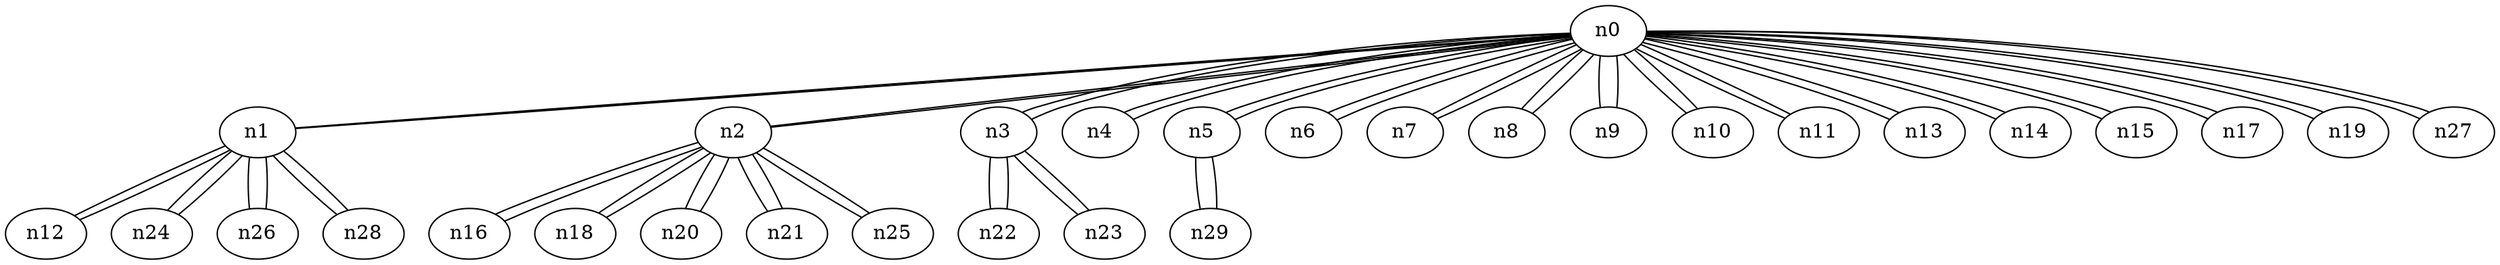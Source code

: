 graph {
n0;
n1;
n2;
n3;
n4;
n5;
n6;
n7;
n8;
n9;
n10;
n11;
n12;
n13;
n14;
n15;
n16;
n17;
n18;
n19;
n20;
n21;
n22;
n23;
n24;
n25;
n26;
n27;
n28;
n29;
n0 -- n19;
n0 -- n8;
n0 -- n1;
n0 -- n9;
n0 -- n2;
n0 -- n4;
n0 -- n15;
n0 -- n17;
n0 -- n3;
n0 -- n7;
n0 -- n10;
n0 -- n27;
n0 -- n11;
n0 -- n6;
n0 -- n13;
n0 -- n14;
n0 -- n5;
n1 -- n0;
n1 -- n24;
n1 -- n26;
n1 -- n28;
n1 -- n12;
n2 -- n0;
n2 -- n16;
n2 -- n20;
n2 -- n25;
n2 -- n21;
n2 -- n18;
n3 -- n0;
n3 -- n23;
n3 -- n22;
n4 -- n0;
n5 -- n0;
n5 -- n29;
n6 -- n0;
n7 -- n0;
n8 -- n0;
n9 -- n0;
n10 -- n0;
n11 -- n0;
n12 -- n1;
n13 -- n0;
n14 -- n0;
n15 -- n0;
n16 -- n2;
n17 -- n0;
n18 -- n2;
n19 -- n0;
n20 -- n2;
n21 -- n2;
n22 -- n3;
n23 -- n3;
n24 -- n1;
n25 -- n2;
n26 -- n1;
n27 -- n0;
n28 -- n1;
n29 -- n5;
}
